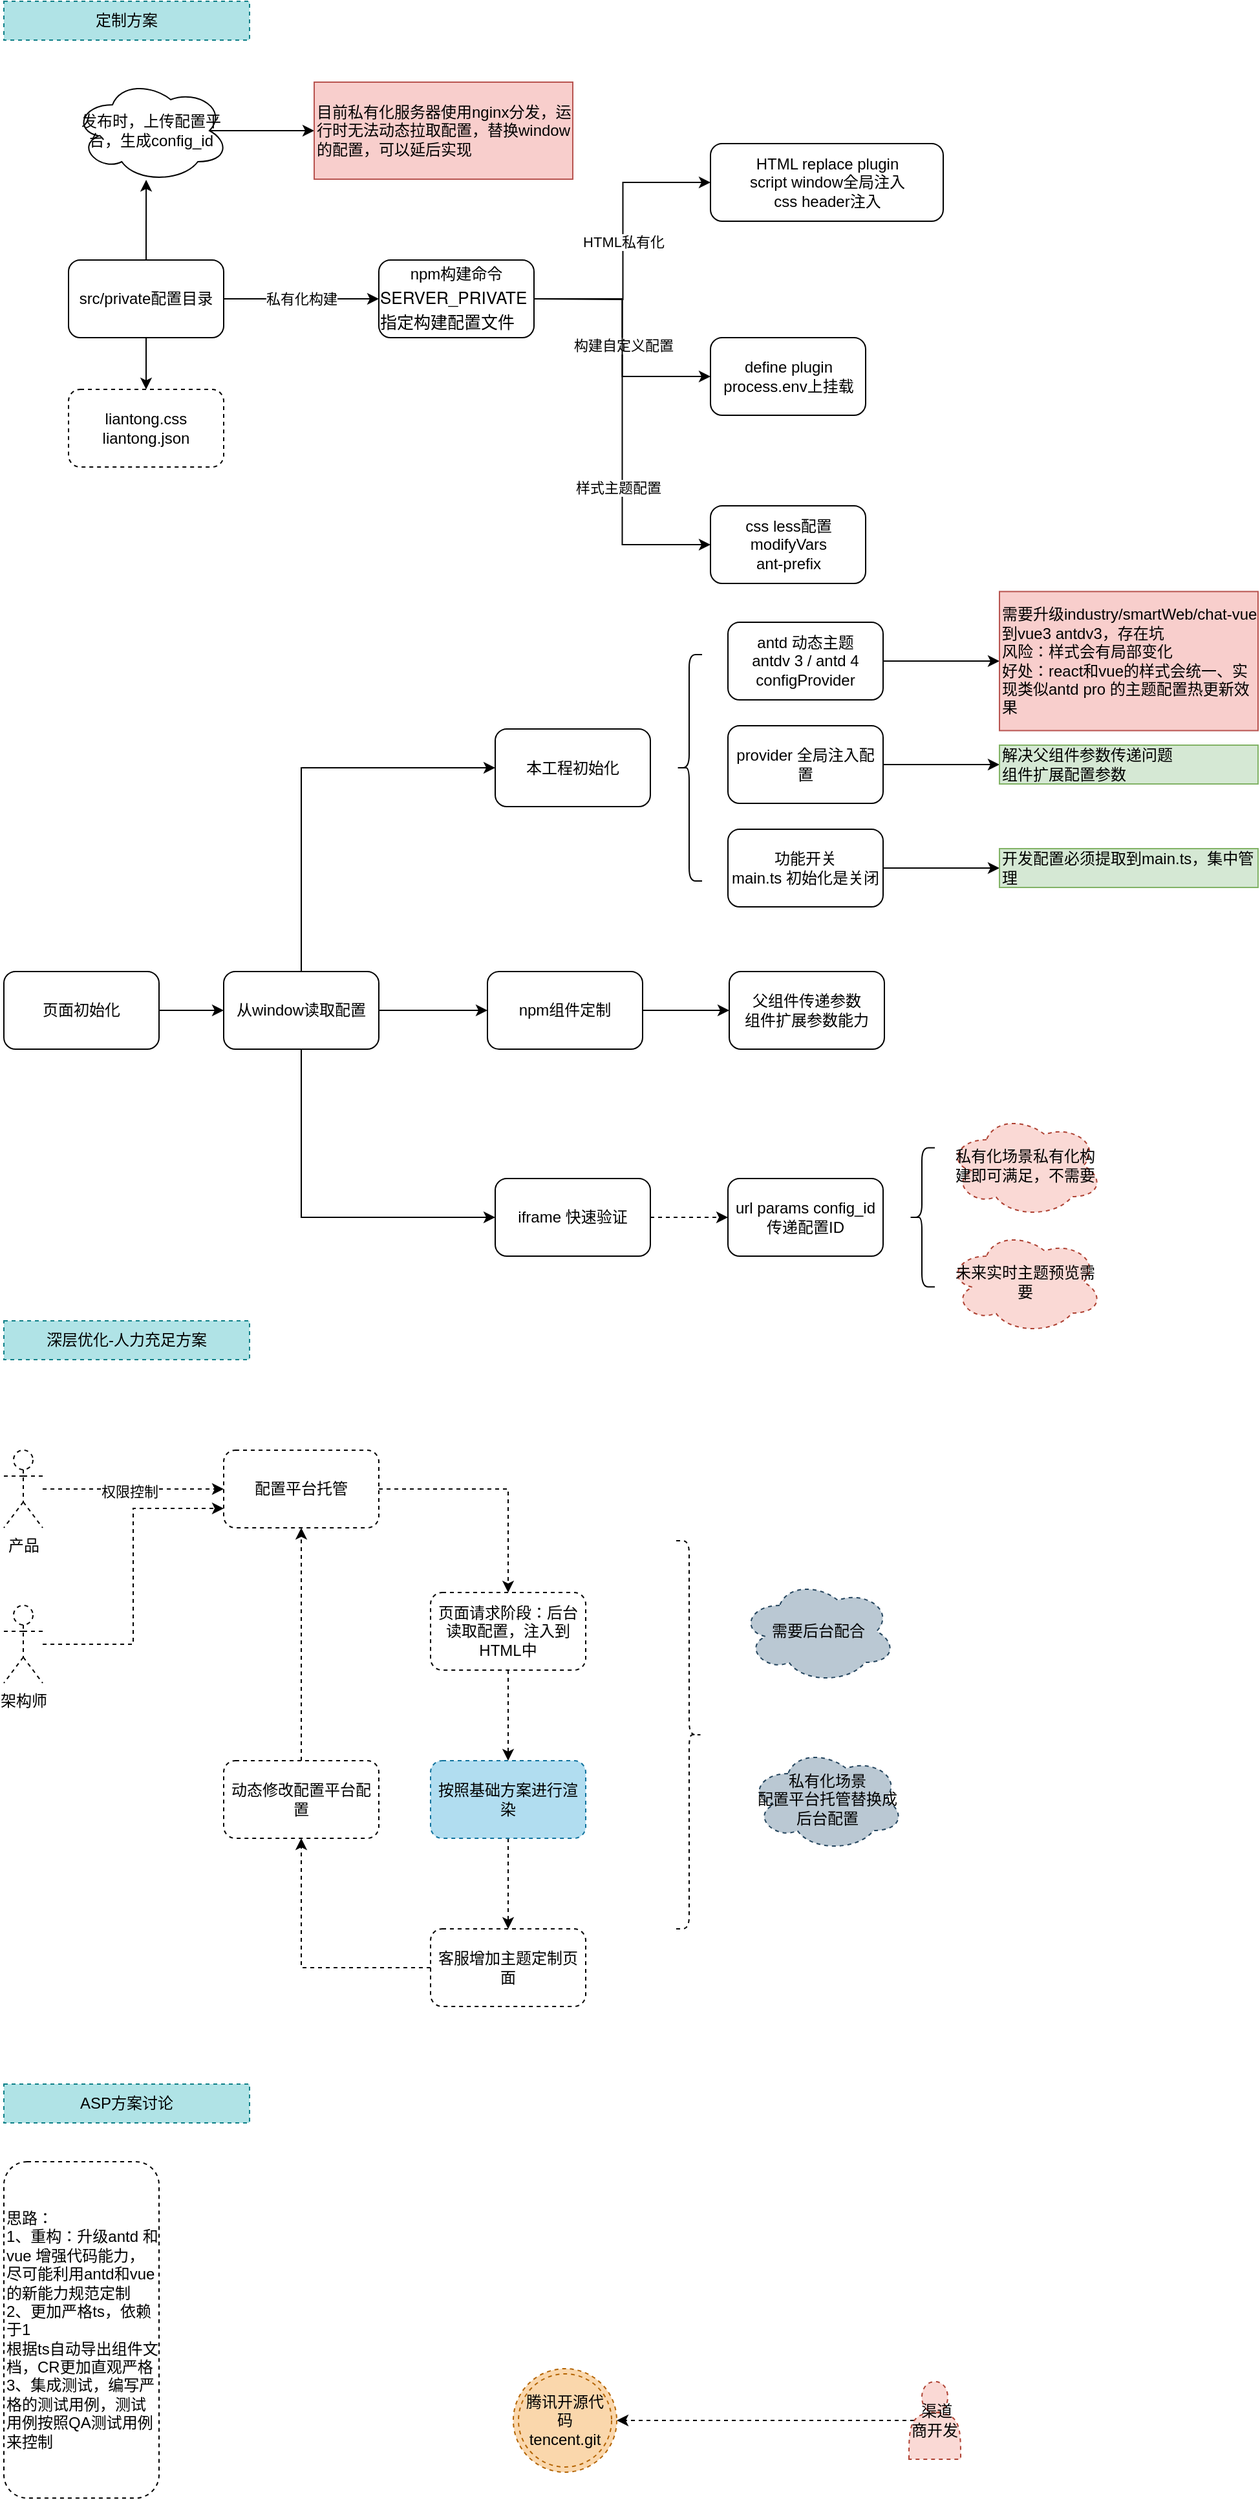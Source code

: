 <mxfile version="20.2.3" type="github" pages="2">
  <diagram id="uHuxngHkcp9PVedCGbLy" name="Page-1">
    <mxGraphModel dx="1234" dy="1906" grid="1" gridSize="10" guides="1" tooltips="1" connect="1" arrows="1" fold="1" page="1" pageScale="1" pageWidth="827" pageHeight="1169" math="0" shadow="0">
      <root>
        <mxCell id="0" />
        <mxCell id="1" parent="0" />
        <mxCell id="WGHQ0hbwyn-cSJ5vNgxJ-5" value="私有化构建" style="edgeStyle=orthogonalEdgeStyle;rounded=0;orthogonalLoop=1;jettySize=auto;html=1;exitX=1;exitY=0.5;exitDx=0;exitDy=0;entryX=0;entryY=0.5;entryDx=0;entryDy=0;" parent="1" source="WGHQ0hbwyn-cSJ5vNgxJ-1" target="WGHQ0hbwyn-cSJ5vNgxJ-2" edge="1">
          <mxGeometry relative="1" as="geometry" />
        </mxCell>
        <mxCell id="WGHQ0hbwyn-cSJ5vNgxJ-30" style="edgeStyle=orthogonalEdgeStyle;rounded=0;orthogonalLoop=1;jettySize=auto;html=1;exitX=0.5;exitY=0;exitDx=0;exitDy=0;entryX=0.467;entryY=0.975;entryDx=0;entryDy=0;entryPerimeter=0;" parent="1" source="WGHQ0hbwyn-cSJ5vNgxJ-1" target="WGHQ0hbwyn-cSJ5vNgxJ-4" edge="1">
          <mxGeometry relative="1" as="geometry" />
        </mxCell>
        <mxCell id="WGHQ0hbwyn-cSJ5vNgxJ-37" style="edgeStyle=orthogonalEdgeStyle;rounded=0;orthogonalLoop=1;jettySize=auto;html=1;exitX=0.5;exitY=1;exitDx=0;exitDy=0;entryX=0.5;entryY=0;entryDx=0;entryDy=0;" parent="1" source="WGHQ0hbwyn-cSJ5vNgxJ-1" target="WGHQ0hbwyn-cSJ5vNgxJ-36" edge="1">
          <mxGeometry relative="1" as="geometry" />
        </mxCell>
        <mxCell id="WGHQ0hbwyn-cSJ5vNgxJ-1" value="src/private配置目录" style="rounded=1;whiteSpace=wrap;html=1;" parent="1" vertex="1">
          <mxGeometry x="90" y="170" width="120" height="60" as="geometry" />
        </mxCell>
        <mxCell id="WGHQ0hbwyn-cSJ5vNgxJ-6" value="HTML私有化" style="edgeStyle=orthogonalEdgeStyle;rounded=0;orthogonalLoop=1;jettySize=auto;html=1;entryX=0;entryY=0.5;entryDx=0;entryDy=0;" parent="1" target="WGHQ0hbwyn-cSJ5vNgxJ-3" edge="1">
          <mxGeometry relative="1" as="geometry">
            <mxPoint x="450" y="200" as="sourcePoint" />
          </mxGeometry>
        </mxCell>
        <mxCell id="WGHQ0hbwyn-cSJ5vNgxJ-11" style="edgeStyle=orthogonalEdgeStyle;rounded=0;orthogonalLoop=1;jettySize=auto;html=1;exitX=1;exitY=0.5;exitDx=0;exitDy=0;" parent="1" source="WGHQ0hbwyn-cSJ5vNgxJ-2" target="WGHQ0hbwyn-cSJ5vNgxJ-10" edge="1">
          <mxGeometry relative="1" as="geometry">
            <mxPoint x="490" y="200" as="sourcePoint" />
          </mxGeometry>
        </mxCell>
        <mxCell id="WGHQ0hbwyn-cSJ5vNgxJ-12" value="构建自定义配置" style="edgeLabel;html=1;align=center;verticalAlign=middle;resizable=0;points=[];" parent="WGHQ0hbwyn-cSJ5vNgxJ-11" vertex="1" connectable="0">
          <mxGeometry x="0.052" relative="1" as="geometry">
            <mxPoint as="offset" />
          </mxGeometry>
        </mxCell>
        <mxCell id="WGHQ0hbwyn-cSJ5vNgxJ-14" style="edgeStyle=orthogonalEdgeStyle;rounded=0;orthogonalLoop=1;jettySize=auto;html=1;exitX=1;exitY=0.5;exitDx=0;exitDy=0;entryX=0;entryY=0.5;entryDx=0;entryDy=0;" parent="1" source="WGHQ0hbwyn-cSJ5vNgxJ-2" target="WGHQ0hbwyn-cSJ5vNgxJ-13" edge="1">
          <mxGeometry relative="1" as="geometry">
            <mxPoint x="490" y="200" as="sourcePoint" />
          </mxGeometry>
        </mxCell>
        <mxCell id="WGHQ0hbwyn-cSJ5vNgxJ-15" value="样式主题配置" style="edgeLabel;html=1;align=center;verticalAlign=middle;resizable=0;points=[];" parent="WGHQ0hbwyn-cSJ5vNgxJ-14" vertex="1" connectable="0">
          <mxGeometry x="0.311" y="-4" relative="1" as="geometry">
            <mxPoint as="offset" />
          </mxGeometry>
        </mxCell>
        <mxCell id="WGHQ0hbwyn-cSJ5vNgxJ-2" value="npm构建命令&lt;br&gt;&lt;p style=&quot;margin: 0px; font-variant-numeric: normal; font-variant-east-asian: normal; font-stretch: normal; font-size: 13px; line-height: normal; font-family: &amp;quot;Helvetica Neue&amp;quot;; text-align: start;&quot; class=&quot;p1&quot;&gt;SERVER_PRIVATE 指定构建配置文件&lt;/p&gt;" style="rounded=1;whiteSpace=wrap;html=1;" parent="1" vertex="1">
          <mxGeometry x="330" y="170" width="120" height="60" as="geometry" />
        </mxCell>
        <mxCell id="WGHQ0hbwyn-cSJ5vNgxJ-3" value="HTML replace plugin&lt;br&gt;script window全局注入&lt;br&gt;css header注入" style="rounded=1;whiteSpace=wrap;html=1;" parent="1" vertex="1">
          <mxGeometry x="586.5" y="80" width="180" height="60" as="geometry" />
        </mxCell>
        <mxCell id="WGHQ0hbwyn-cSJ5vNgxJ-32" style="edgeStyle=orthogonalEdgeStyle;rounded=0;orthogonalLoop=1;jettySize=auto;html=1;exitX=0.875;exitY=0.5;exitDx=0;exitDy=0;exitPerimeter=0;entryX=0;entryY=0.5;entryDx=0;entryDy=0;" parent="1" source="WGHQ0hbwyn-cSJ5vNgxJ-4" target="WGHQ0hbwyn-cSJ5vNgxJ-31" edge="1">
          <mxGeometry relative="1" as="geometry" />
        </mxCell>
        <mxCell id="WGHQ0hbwyn-cSJ5vNgxJ-4" value="发布时，上传配置平台，生成config_id" style="ellipse;shape=cloud;whiteSpace=wrap;html=1;" parent="1" vertex="1">
          <mxGeometry x="94" y="30" width="120" height="80" as="geometry" />
        </mxCell>
        <mxCell id="WGHQ0hbwyn-cSJ5vNgxJ-16" style="edgeStyle=orthogonalEdgeStyle;rounded=0;orthogonalLoop=1;jettySize=auto;html=1;exitX=1;exitY=0.5;exitDx=0;exitDy=0;entryX=0;entryY=0.5;entryDx=0;entryDy=0;" parent="1" source="WGHQ0hbwyn-cSJ5vNgxJ-8" target="WGHQ0hbwyn-cSJ5vNgxJ-9" edge="1">
          <mxGeometry relative="1" as="geometry" />
        </mxCell>
        <mxCell id="WGHQ0hbwyn-cSJ5vNgxJ-8" value="页面初始化" style="rounded=1;whiteSpace=wrap;html=1;" parent="1" vertex="1">
          <mxGeometry x="40" y="720" width="120" height="60" as="geometry" />
        </mxCell>
        <mxCell id="WGHQ0hbwyn-cSJ5vNgxJ-26" style="edgeStyle=orthogonalEdgeStyle;rounded=0;orthogonalLoop=1;jettySize=auto;html=1;exitX=0.5;exitY=0;exitDx=0;exitDy=0;entryX=0;entryY=0.5;entryDx=0;entryDy=0;" parent="1" source="WGHQ0hbwyn-cSJ5vNgxJ-9" target="WGHQ0hbwyn-cSJ5vNgxJ-20" edge="1">
          <mxGeometry relative="1" as="geometry" />
        </mxCell>
        <mxCell id="WGHQ0hbwyn-cSJ5vNgxJ-29" style="edgeStyle=orthogonalEdgeStyle;rounded=0;orthogonalLoop=1;jettySize=auto;html=1;exitX=1;exitY=0.5;exitDx=0;exitDy=0;entryX=0;entryY=0.5;entryDx=0;entryDy=0;" parent="1" source="WGHQ0hbwyn-cSJ5vNgxJ-9" target="WGHQ0hbwyn-cSJ5vNgxJ-28" edge="1">
          <mxGeometry relative="1" as="geometry" />
        </mxCell>
        <mxCell id="WGHQ0hbwyn-cSJ5vNgxJ-39" style="edgeStyle=orthogonalEdgeStyle;rounded=0;orthogonalLoop=1;jettySize=auto;html=1;exitX=0.5;exitY=1;exitDx=0;exitDy=0;entryX=0;entryY=0.5;entryDx=0;entryDy=0;" parent="1" source="WGHQ0hbwyn-cSJ5vNgxJ-9" target="WGHQ0hbwyn-cSJ5vNgxJ-38" edge="1">
          <mxGeometry relative="1" as="geometry" />
        </mxCell>
        <mxCell id="WGHQ0hbwyn-cSJ5vNgxJ-9" value="从window读取配置" style="rounded=1;whiteSpace=wrap;html=1;" parent="1" vertex="1">
          <mxGeometry x="210" y="720" width="120" height="60" as="geometry" />
        </mxCell>
        <mxCell id="WGHQ0hbwyn-cSJ5vNgxJ-10" value="define plugin&lt;br&gt;process.env上挂载" style="rounded=1;whiteSpace=wrap;html=1;" parent="1" vertex="1">
          <mxGeometry x="586.5" y="230" width="120" height="60" as="geometry" />
        </mxCell>
        <mxCell id="WGHQ0hbwyn-cSJ5vNgxJ-13" value="css less配置 modifyVars&lt;br&gt;ant-prefix" style="rounded=1;whiteSpace=wrap;html=1;" parent="1" vertex="1">
          <mxGeometry x="586.5" y="360" width="120" height="60" as="geometry" />
        </mxCell>
        <mxCell id="WGHQ0hbwyn-cSJ5vNgxJ-25" style="edgeStyle=orthogonalEdgeStyle;rounded=0;orthogonalLoop=1;jettySize=auto;html=1;exitX=1;exitY=0.5;exitDx=0;exitDy=0;entryX=0;entryY=0.5;entryDx=0;entryDy=0;" parent="1" source="WGHQ0hbwyn-cSJ5vNgxJ-17" target="WGHQ0hbwyn-cSJ5vNgxJ-24" edge="1">
          <mxGeometry relative="1" as="geometry" />
        </mxCell>
        <mxCell id="WGHQ0hbwyn-cSJ5vNgxJ-17" value="antd 动态主题&lt;br&gt;antdv 3 / antd 4 configProvider" style="rounded=1;whiteSpace=wrap;html=1;" parent="1" vertex="1">
          <mxGeometry x="600" y="450" width="120" height="60" as="geometry" />
        </mxCell>
        <mxCell id="WGHQ0hbwyn-cSJ5vNgxJ-18" value="" style="shape=curlyBracket;whiteSpace=wrap;html=1;rounded=1;" parent="1" vertex="1">
          <mxGeometry x="560" y="475" width="20" height="175" as="geometry" />
        </mxCell>
        <mxCell id="WGHQ0hbwyn-cSJ5vNgxJ-23" style="edgeStyle=orthogonalEdgeStyle;rounded=0;orthogonalLoop=1;jettySize=auto;html=1;exitX=1;exitY=0.5;exitDx=0;exitDy=0;entryX=0;entryY=0.5;entryDx=0;entryDy=0;" parent="1" source="WGHQ0hbwyn-cSJ5vNgxJ-19" target="WGHQ0hbwyn-cSJ5vNgxJ-22" edge="1">
          <mxGeometry relative="1" as="geometry" />
        </mxCell>
        <mxCell id="WGHQ0hbwyn-cSJ5vNgxJ-19" value="provider 全局注入配置" style="rounded=1;whiteSpace=wrap;html=1;" parent="1" vertex="1">
          <mxGeometry x="600" y="530" width="120" height="60" as="geometry" />
        </mxCell>
        <mxCell id="WGHQ0hbwyn-cSJ5vNgxJ-20" value="本工程初始化" style="rounded=1;whiteSpace=wrap;html=1;" parent="1" vertex="1">
          <mxGeometry x="420" y="532.5" width="120" height="60" as="geometry" />
        </mxCell>
        <mxCell id="WGHQ0hbwyn-cSJ5vNgxJ-22" value="解决父组件参数传递问题&lt;br&gt;组件扩展配置参数" style="text;html=1;strokeColor=#82b366;fillColor=#d5e8d4;align=left;verticalAlign=middle;whiteSpace=wrap;rounded=0;" parent="1" vertex="1">
          <mxGeometry x="810" y="545" width="200" height="30" as="geometry" />
        </mxCell>
        <mxCell id="WGHQ0hbwyn-cSJ5vNgxJ-24" value="需要升级industry/smartWeb/chat-vue到vue3 antdv3，存在坑&lt;br&gt;风险：样式会有局部变化&lt;br&gt;好处：react和vue的样式会统一、实现类似antd pro 的主题配置热更新效果" style="text;html=1;strokeColor=#b85450;fillColor=#f8cecc;align=left;verticalAlign=middle;whiteSpace=wrap;rounded=0;" parent="1" vertex="1">
          <mxGeometry x="810" y="426.25" width="200" height="107.5" as="geometry" />
        </mxCell>
        <mxCell id="WGHQ0hbwyn-cSJ5vNgxJ-34" style="edgeStyle=orthogonalEdgeStyle;rounded=0;orthogonalLoop=1;jettySize=auto;html=1;exitX=1;exitY=0.5;exitDx=0;exitDy=0;entryX=0;entryY=0.5;entryDx=0;entryDy=0;" parent="1" source="WGHQ0hbwyn-cSJ5vNgxJ-27" target="WGHQ0hbwyn-cSJ5vNgxJ-33" edge="1">
          <mxGeometry relative="1" as="geometry" />
        </mxCell>
        <mxCell id="WGHQ0hbwyn-cSJ5vNgxJ-27" value="功能开关&lt;br&gt;main.ts 初始化是关闭" style="rounded=1;whiteSpace=wrap;html=1;" parent="1" vertex="1">
          <mxGeometry x="600" y="610" width="120" height="60" as="geometry" />
        </mxCell>
        <mxCell id="WGHQ0hbwyn-cSJ5vNgxJ-40" style="edgeStyle=orthogonalEdgeStyle;rounded=0;orthogonalLoop=1;jettySize=auto;html=1;exitX=1;exitY=0.5;exitDx=0;exitDy=0;entryX=0;entryY=0.5;entryDx=0;entryDy=0;" parent="1" source="WGHQ0hbwyn-cSJ5vNgxJ-28" target="WGHQ0hbwyn-cSJ5vNgxJ-35" edge="1">
          <mxGeometry relative="1" as="geometry" />
        </mxCell>
        <mxCell id="WGHQ0hbwyn-cSJ5vNgxJ-28" value="npm组件定制" style="rounded=1;whiteSpace=wrap;html=1;" parent="1" vertex="1">
          <mxGeometry x="414" y="720" width="120" height="60" as="geometry" />
        </mxCell>
        <mxCell id="WGHQ0hbwyn-cSJ5vNgxJ-31" value="目前私有化服务器使用nginx分发，运行时无法动态拉取配置，替换window的配置，可以延后实现" style="text;html=1;strokeColor=#b85450;fillColor=#f8cecc;align=left;verticalAlign=middle;whiteSpace=wrap;rounded=0;" parent="1" vertex="1">
          <mxGeometry x="280" y="32.5" width="200" height="75" as="geometry" />
        </mxCell>
        <mxCell id="WGHQ0hbwyn-cSJ5vNgxJ-33" value="开发配置必须提取到main.ts，集中管理" style="text;html=1;strokeColor=#82b366;fillColor=#d5e8d4;align=left;verticalAlign=middle;whiteSpace=wrap;rounded=0;" parent="1" vertex="1">
          <mxGeometry x="810" y="625" width="200" height="30" as="geometry" />
        </mxCell>
        <mxCell id="WGHQ0hbwyn-cSJ5vNgxJ-35" value="父组件传递参数&lt;br&gt;组件扩展参数能力" style="rounded=1;whiteSpace=wrap;html=1;" parent="1" vertex="1">
          <mxGeometry x="601" y="720" width="120" height="60" as="geometry" />
        </mxCell>
        <mxCell id="WGHQ0hbwyn-cSJ5vNgxJ-36" value="liantong.css&lt;br&gt;liantong.json" style="rounded=1;whiteSpace=wrap;html=1;dashed=1;" parent="1" vertex="1">
          <mxGeometry x="90" y="270" width="120" height="60" as="geometry" />
        </mxCell>
        <mxCell id="WGHQ0hbwyn-cSJ5vNgxJ-43" style="edgeStyle=orthogonalEdgeStyle;rounded=0;orthogonalLoop=1;jettySize=auto;html=1;exitX=1;exitY=0.5;exitDx=0;exitDy=0;entryX=0;entryY=0.5;entryDx=0;entryDy=0;dashed=1;" parent="1" source="WGHQ0hbwyn-cSJ5vNgxJ-38" target="WGHQ0hbwyn-cSJ5vNgxJ-42" edge="1">
          <mxGeometry relative="1" as="geometry" />
        </mxCell>
        <mxCell id="WGHQ0hbwyn-cSJ5vNgxJ-38" value="iframe 快速验证" style="rounded=1;whiteSpace=wrap;html=1;" parent="1" vertex="1">
          <mxGeometry x="420" y="880" width="120" height="60" as="geometry" />
        </mxCell>
        <mxCell id="WGHQ0hbwyn-cSJ5vNgxJ-41" value="私有化场景私有化构建即可满足，不需要" style="ellipse;shape=cloud;whiteSpace=wrap;html=1;dashed=1;fillColor=#fad9d5;strokeColor=#ae4132;" parent="1" vertex="1">
          <mxGeometry x="770" y="830" width="120" height="80" as="geometry" />
        </mxCell>
        <mxCell id="WGHQ0hbwyn-cSJ5vNgxJ-42" value="url params config_id&lt;br&gt;传递配置ID" style="rounded=1;whiteSpace=wrap;html=1;" parent="1" vertex="1">
          <mxGeometry x="600" y="880" width="120" height="60" as="geometry" />
        </mxCell>
        <mxCell id="WGHQ0hbwyn-cSJ5vNgxJ-44" value="未来实时主题预览需要" style="ellipse;shape=cloud;whiteSpace=wrap;html=1;dashed=1;fillColor=#fad9d5;strokeColor=#ae4132;" parent="1" vertex="1">
          <mxGeometry x="770" y="920" width="120" height="80" as="geometry" />
        </mxCell>
        <mxCell id="WGHQ0hbwyn-cSJ5vNgxJ-45" value="" style="shape=curlyBracket;whiteSpace=wrap;html=1;rounded=1;size=0.5;" parent="1" vertex="1">
          <mxGeometry x="740" y="856.25" width="20" height="107.5" as="geometry" />
        </mxCell>
        <mxCell id="WGHQ0hbwyn-cSJ5vNgxJ-46" value="深层优化-人力充足方案" style="text;html=1;strokeColor=#0e8088;fillColor=#b0e3e6;align=center;verticalAlign=middle;whiteSpace=wrap;rounded=0;dashed=1;" parent="1" vertex="1">
          <mxGeometry x="40" y="990" width="190" height="30" as="geometry" />
        </mxCell>
        <mxCell id="WGHQ0hbwyn-cSJ5vNgxJ-49" style="edgeStyle=orthogonalEdgeStyle;rounded=0;orthogonalLoop=1;jettySize=auto;html=1;exitX=1;exitY=0.5;exitDx=0;exitDy=0;entryX=0.5;entryY=0;entryDx=0;entryDy=0;dashed=1;" parent="1" source="WGHQ0hbwyn-cSJ5vNgxJ-47" target="WGHQ0hbwyn-cSJ5vNgxJ-48" edge="1">
          <mxGeometry relative="1" as="geometry" />
        </mxCell>
        <mxCell id="WGHQ0hbwyn-cSJ5vNgxJ-47" value="配置平台托管" style="rounded=1;whiteSpace=wrap;html=1;dashed=1;" parent="1" vertex="1">
          <mxGeometry x="210" y="1090" width="120" height="60" as="geometry" />
        </mxCell>
        <mxCell id="WGHQ0hbwyn-cSJ5vNgxJ-51" style="edgeStyle=orthogonalEdgeStyle;rounded=0;orthogonalLoop=1;jettySize=auto;html=1;exitX=0.5;exitY=1;exitDx=0;exitDy=0;entryX=0.5;entryY=0;entryDx=0;entryDy=0;dashed=1;" parent="1" source="WGHQ0hbwyn-cSJ5vNgxJ-48" target="WGHQ0hbwyn-cSJ5vNgxJ-50" edge="1">
          <mxGeometry relative="1" as="geometry" />
        </mxCell>
        <mxCell id="WGHQ0hbwyn-cSJ5vNgxJ-48" value="页面请求阶段：后台读取配置，注入到HTML中" style="rounded=1;whiteSpace=wrap;html=1;dashed=1;" parent="1" vertex="1">
          <mxGeometry x="370" y="1200" width="120" height="60" as="geometry" />
        </mxCell>
        <mxCell id="WGHQ0hbwyn-cSJ5vNgxJ-54" style="edgeStyle=orthogonalEdgeStyle;rounded=0;orthogonalLoop=1;jettySize=auto;html=1;exitX=0.5;exitY=1;exitDx=0;exitDy=0;entryX=0.5;entryY=0;entryDx=0;entryDy=0;dashed=1;" parent="1" source="WGHQ0hbwyn-cSJ5vNgxJ-50" target="WGHQ0hbwyn-cSJ5vNgxJ-53" edge="1">
          <mxGeometry relative="1" as="geometry" />
        </mxCell>
        <mxCell id="WGHQ0hbwyn-cSJ5vNgxJ-50" value="按照基础方案进行渲染" style="rounded=1;whiteSpace=wrap;html=1;dashed=1;fillColor=#b1ddf0;strokeColor=#10739e;" parent="1" vertex="1">
          <mxGeometry x="370" y="1330" width="120" height="60" as="geometry" />
        </mxCell>
        <mxCell id="WGHQ0hbwyn-cSJ5vNgxJ-56" style="edgeStyle=orthogonalEdgeStyle;rounded=0;orthogonalLoop=1;jettySize=auto;html=1;exitX=0.5;exitY=0;exitDx=0;exitDy=0;dashed=1;" parent="1" source="WGHQ0hbwyn-cSJ5vNgxJ-52" target="WGHQ0hbwyn-cSJ5vNgxJ-47" edge="1">
          <mxGeometry relative="1" as="geometry" />
        </mxCell>
        <mxCell id="WGHQ0hbwyn-cSJ5vNgxJ-52" value="动态修改配置平台配置" style="rounded=1;whiteSpace=wrap;html=1;dashed=1;" parent="1" vertex="1">
          <mxGeometry x="210" y="1330" width="120" height="60" as="geometry" />
        </mxCell>
        <mxCell id="WGHQ0hbwyn-cSJ5vNgxJ-55" style="edgeStyle=orthogonalEdgeStyle;rounded=0;orthogonalLoop=1;jettySize=auto;html=1;exitX=0;exitY=0.5;exitDx=0;exitDy=0;dashed=1;" parent="1" source="WGHQ0hbwyn-cSJ5vNgxJ-53" target="WGHQ0hbwyn-cSJ5vNgxJ-52" edge="1">
          <mxGeometry relative="1" as="geometry" />
        </mxCell>
        <mxCell id="WGHQ0hbwyn-cSJ5vNgxJ-53" value="客服增加主题定制页面" style="rounded=1;whiteSpace=wrap;html=1;dashed=1;" parent="1" vertex="1">
          <mxGeometry x="370" y="1460" width="120" height="60" as="geometry" />
        </mxCell>
        <mxCell id="WGHQ0hbwyn-cSJ5vNgxJ-57" value="需要后台配合" style="ellipse;shape=cloud;whiteSpace=wrap;html=1;dashed=1;fillColor=#bac8d3;strokeColor=#23445d;" parent="1" vertex="1">
          <mxGeometry x="610" y="1190" width="120" height="80" as="geometry" />
        </mxCell>
        <mxCell id="WGHQ0hbwyn-cSJ5vNgxJ-58" value="私有化场景&lt;br&gt;配置平台托管替换成后台配置" style="ellipse;shape=cloud;whiteSpace=wrap;html=1;dashed=1;fillColor=#bac8d3;strokeColor=#23445d;" parent="1" vertex="1">
          <mxGeometry x="616.5" y="1320" width="120" height="80" as="geometry" />
        </mxCell>
        <mxCell id="WGHQ0hbwyn-cSJ5vNgxJ-61" style="edgeStyle=orthogonalEdgeStyle;rounded=0;orthogonalLoop=1;jettySize=auto;html=1;entryX=0;entryY=0.75;entryDx=0;entryDy=0;dashed=1;" parent="1" source="WGHQ0hbwyn-cSJ5vNgxJ-59" target="WGHQ0hbwyn-cSJ5vNgxJ-47" edge="1">
          <mxGeometry relative="1" as="geometry" />
        </mxCell>
        <mxCell id="WGHQ0hbwyn-cSJ5vNgxJ-59" value="架构师" style="shape=umlActor;verticalLabelPosition=bottom;verticalAlign=top;html=1;outlineConnect=0;dashed=1;" parent="1" vertex="1">
          <mxGeometry x="40" y="1210" width="30" height="60" as="geometry" />
        </mxCell>
        <mxCell id="WGHQ0hbwyn-cSJ5vNgxJ-62" style="edgeStyle=orthogonalEdgeStyle;rounded=0;orthogonalLoop=1;jettySize=auto;html=1;entryX=0;entryY=0.5;entryDx=0;entryDy=0;dashed=1;" parent="1" source="WGHQ0hbwyn-cSJ5vNgxJ-60" target="WGHQ0hbwyn-cSJ5vNgxJ-47" edge="1">
          <mxGeometry relative="1" as="geometry" />
        </mxCell>
        <mxCell id="WGHQ0hbwyn-cSJ5vNgxJ-63" value="权限控制" style="edgeLabel;html=1;align=center;verticalAlign=middle;resizable=0;points=[];" parent="WGHQ0hbwyn-cSJ5vNgxJ-62" vertex="1" connectable="0">
          <mxGeometry x="-0.043" y="-1" relative="1" as="geometry">
            <mxPoint y="1" as="offset" />
          </mxGeometry>
        </mxCell>
        <mxCell id="WGHQ0hbwyn-cSJ5vNgxJ-60" value="产品" style="shape=umlActor;verticalLabelPosition=bottom;verticalAlign=top;html=1;outlineConnect=0;dashed=1;" parent="1" vertex="1">
          <mxGeometry x="40" y="1090" width="30" height="60" as="geometry" />
        </mxCell>
        <mxCell id="WGHQ0hbwyn-cSJ5vNgxJ-64" value="" style="shape=curlyBracket;whiteSpace=wrap;html=1;rounded=1;flipH=1;dashed=1;" parent="1" vertex="1">
          <mxGeometry x="560" y="1160" width="20" height="300" as="geometry" />
        </mxCell>
        <mxCell id="WGHQ0hbwyn-cSJ5vNgxJ-65" value="定制方案" style="text;html=1;strokeColor=#0e8088;fillColor=#b0e3e6;align=center;verticalAlign=middle;whiteSpace=wrap;rounded=0;dashed=1;" parent="1" vertex="1">
          <mxGeometry x="40" y="-30" width="190" height="30" as="geometry" />
        </mxCell>
        <mxCell id="WGHQ0hbwyn-cSJ5vNgxJ-66" value="ASP方案讨论" style="text;html=1;strokeColor=#0e8088;fillColor=#b0e3e6;align=center;verticalAlign=middle;whiteSpace=wrap;rounded=0;dashed=1;" parent="1" vertex="1">
          <mxGeometry x="40" y="1580" width="190" height="30" as="geometry" />
        </mxCell>
        <mxCell id="WGHQ0hbwyn-cSJ5vNgxJ-67" value="腾讯开源代码&lt;br&gt;tencent.git" style="ellipse;shape=doubleEllipse;whiteSpace=wrap;html=1;aspect=fixed;dashed=1;fillColor=#fad7ac;strokeColor=#b46504;" parent="1" vertex="1">
          <mxGeometry x="434" y="1800" width="80" height="80" as="geometry" />
        </mxCell>
        <mxCell id="WGHQ0hbwyn-cSJ5vNgxJ-69" style="edgeStyle=orthogonalEdgeStyle;rounded=0;orthogonalLoop=1;jettySize=auto;html=1;exitX=0.1;exitY=0.5;exitDx=0;exitDy=0;exitPerimeter=0;entryX=1;entryY=0.5;entryDx=0;entryDy=0;dashed=1;" parent="1" source="WGHQ0hbwyn-cSJ5vNgxJ-68" target="WGHQ0hbwyn-cSJ5vNgxJ-67" edge="1">
          <mxGeometry relative="1" as="geometry" />
        </mxCell>
        <mxCell id="WGHQ0hbwyn-cSJ5vNgxJ-68" value="&amp;nbsp;渠道商开发" style="shape=actor;whiteSpace=wrap;html=1;dashed=1;fillColor=#fad9d5;strokeColor=#ae4132;" parent="1" vertex="1">
          <mxGeometry x="740" y="1810" width="40" height="60" as="geometry" />
        </mxCell>
        <mxCell id="WGHQ0hbwyn-cSJ5vNgxJ-70" value="思路：&lt;br&gt;1、重构：升级antd 和 vue 增强代码能力，尽可能利用antd和vue的新能力规范定制&lt;br&gt;2、更加严格ts，依赖于1&lt;br&gt;根据ts自动导出组件文档，CR更加直观严格&lt;br&gt;3、集成测试，编写严格的测试用例，测试用例按照QA测试用例来控制&lt;br&gt;" style="rounded=1;whiteSpace=wrap;html=1;dashed=1;align=left;" parent="1" vertex="1">
          <mxGeometry x="40" y="1640" width="120" height="260" as="geometry" />
        </mxCell>
      </root>
    </mxGraphModel>
  </diagram>
  <diagram id="A9AkT2OMkABCieQYZJb5" name="第 2 页">
    <mxGraphModel dx="1234" dy="737" grid="1" gridSize="10" guides="1" tooltips="1" connect="1" arrows="1" fold="1" page="1" pageScale="1" pageWidth="827" pageHeight="1169" math="0" shadow="0">
      <root>
        <mxCell id="0" />
        <mxCell id="1" parent="0" />
        <mxCell id="_VAX8HDmhliVcVTFk6uk-1" value="文本客服的项目结构" style="text;html=1;strokeColor=#82b366;fillColor=#d5e8d4;align=center;verticalAlign=middle;whiteSpace=wrap;rounded=0;fontSize=16;" vertex="1" parent="1">
          <mxGeometry x="30" y="30" width="160" height="50" as="geometry" />
        </mxCell>
        <mxCell id="_VAX8HDmhliVcVTFk6uk-13" style="edgeStyle=orthogonalEdgeStyle;rounded=0;orthogonalLoop=1;jettySize=auto;html=1;exitX=1;exitY=0.5;exitDx=0;exitDy=0;dashed=1;fontSize=16;fontColor=#FF3399;strokeColor=#000000;" edge="1" parent="1" source="_VAX8HDmhliVcVTFk6uk-2" target="_VAX8HDmhliVcVTFk6uk-12">
          <mxGeometry relative="1" as="geometry" />
        </mxCell>
        <mxCell id="_VAX8HDmhliVcVTFk6uk-14" value="PC端H5 iframe" style="edgeLabel;html=1;align=center;verticalAlign=middle;resizable=0;points=[];fontSize=16;fontColor=#FF3399;" vertex="1" connectable="0" parent="_VAX8HDmhliVcVTFk6uk-13">
          <mxGeometry x="-0.125" y="-1" relative="1" as="geometry">
            <mxPoint y="1" as="offset" />
          </mxGeometry>
        </mxCell>
        <mxCell id="_VAX8HDmhliVcVTFk6uk-2" value="IndustryPlatform" style="rounded=1;whiteSpace=wrap;html=1;fontSize=16;fillColor=#fff2cc;strokeColor=#d6b656;" vertex="1" parent="1">
          <mxGeometry x="320" y="140" width="150" height="60" as="geometry" />
        </mxCell>
        <mxCell id="_VAX8HDmhliVcVTFk6uk-3" value="" style="rounded=1;whiteSpace=wrap;html=1;fontSize=16;aspect=fixed;fillColor=#1ba1e2;strokeColor=#006EAF;fontColor=#ffffff;" vertex="1" parent="1">
          <mxGeometry x="660" y="40" width="60" height="30" as="geometry" />
        </mxCell>
        <mxCell id="_VAX8HDmhliVcVTFk6uk-4" value="React 项目" style="text;html=1;strokeColor=none;fillColor=none;align=left;verticalAlign=middle;whiteSpace=wrap;rounded=0;fontSize=16;" vertex="1" parent="1">
          <mxGeometry x="730" y="40" width="90" height="30" as="geometry" />
        </mxCell>
        <mxCell id="_VAX8HDmhliVcVTFk6uk-5" value="" style="rounded=1;whiteSpace=wrap;html=1;fontSize=16;aspect=fixed;fillColor=#fff2cc;strokeColor=#d6b656;" vertex="1" parent="1">
          <mxGeometry x="660" y="90" width="60" height="30" as="geometry" />
        </mxCell>
        <mxCell id="_VAX8HDmhliVcVTFk6uk-6" value="Vue 项目" style="text;html=1;strokeColor=none;fillColor=none;align=left;verticalAlign=middle;whiteSpace=wrap;rounded=0;fontSize=16;" vertex="1" parent="1">
          <mxGeometry x="730" y="90" width="90" height="30" as="geometry" />
        </mxCell>
        <mxCell id="_VAX8HDmhliVcVTFk6uk-10" style="edgeStyle=orthogonalEdgeStyle;rounded=0;orthogonalLoop=1;jettySize=auto;html=1;exitX=0.5;exitY=0;exitDx=0;exitDy=0;entryX=0;entryY=0.5;entryDx=0;entryDy=0;fontSize=16;dashed=1;strokeColor=#000000;" edge="1" parent="1" source="_VAX8HDmhliVcVTFk6uk-7" target="_VAX8HDmhliVcVTFk6uk-2">
          <mxGeometry relative="1" as="geometry" />
        </mxCell>
        <mxCell id="_VAX8HDmhliVcVTFk6uk-11" value="微前端&lt;br&gt;URL加载" style="edgeLabel;html=1;align=center;verticalAlign=middle;resizable=0;points=[];fontSize=16;fontColor=#FF3399;" vertex="1" connectable="0" parent="_VAX8HDmhliVcVTFk6uk-10">
          <mxGeometry x="-0.074" y="-1" relative="1" as="geometry">
            <mxPoint as="offset" />
          </mxGeometry>
        </mxCell>
        <mxCell id="_VAX8HDmhliVcVTFk6uk-7" value="SmartContactCMS" style="rounded=1;whiteSpace=wrap;html=1;fontSize=16;fillColor=#1ba1e2;strokeColor=#006EAF;fontColor=#ffffff;" vertex="1" parent="1">
          <mxGeometry x="100" y="280" width="150" height="60" as="geometry" />
        </mxCell>
        <mxCell id="_VAX8HDmhliVcVTFk6uk-12" value="ChatWeb" style="rounded=1;whiteSpace=wrap;html=1;fontSize=16;fillColor=#fff2cc;strokeColor=#d6b656;" vertex="1" parent="1">
          <mxGeometry x="630" y="140" width="150" height="60" as="geometry" />
        </mxCell>
        <mxCell id="_VAX8HDmhliVcVTFk6uk-16" style="edgeStyle=orthogonalEdgeStyle;rounded=0;orthogonalLoop=1;jettySize=auto;html=1;exitX=0;exitY=0.5;exitDx=0;exitDy=0;dashed=1;fontSize=16;fontColor=#FF3399;strokeColor=#000000;" edge="1" parent="1" source="_VAX8HDmhliVcVTFk6uk-15" target="_VAX8HDmhliVcVTFk6uk-2">
          <mxGeometry relative="1" as="geometry" />
        </mxCell>
        <mxCell id="_VAX8HDmhliVcVTFk6uk-17" value="NPM 引入" style="edgeLabel;html=1;align=center;verticalAlign=middle;resizable=0;points=[];fontSize=16;fontColor=#FF3399;" vertex="1" connectable="0" parent="_VAX8HDmhliVcVTFk6uk-16">
          <mxGeometry x="0.431" relative="1" as="geometry">
            <mxPoint y="1" as="offset" />
          </mxGeometry>
        </mxCell>
        <mxCell id="_VAX8HDmhliVcVTFk6uk-21" style="edgeStyle=orthogonalEdgeStyle;rounded=0;orthogonalLoop=1;jettySize=auto;html=1;exitX=1;exitY=0.5;exitDx=0;exitDy=0;entryX=0.5;entryY=1;entryDx=0;entryDy=0;dashed=1;fontSize=16;fontColor=#FF3399;strokeColor=#000000;" edge="1" parent="1" source="_VAX8HDmhliVcVTFk6uk-15" target="_VAX8HDmhliVcVTFk6uk-12">
          <mxGeometry relative="1" as="geometry" />
        </mxCell>
        <mxCell id="_VAX8HDmhliVcVTFk6uk-15" value="Chat-Vue" style="rounded=1;whiteSpace=wrap;html=1;fontSize=16;fillColor=#fff2cc;strokeColor=#d6b656;" vertex="1" parent="1">
          <mxGeometry x="450" y="440" width="150" height="60" as="geometry" />
        </mxCell>
        <mxCell id="_VAX8HDmhliVcVTFk6uk-22" value="NPM 引入" style="edgeLabel;html=1;align=center;verticalAlign=middle;resizable=0;points=[];fontSize=16;fontColor=#FF3399;" vertex="1" connectable="0" parent="1">
          <mxGeometry x="405" y="310" as="geometry">
            <mxPoint x="313" y="-23" as="offset" />
          </mxGeometry>
        </mxCell>
        <mxCell id="_VAX8HDmhliVcVTFk6uk-23" value="&lt;span style=&quot;font-family: Helvetica; font-size: 16px; font-style: normal; font-variant-ligatures: normal; font-variant-caps: normal; font-weight: 400; letter-spacing: normal; orphans: 2; text-align: center; text-indent: 0px; text-transform: none; widows: 2; word-spacing: 0px; -webkit-text-stroke-width: 0px; background-color: rgb(248, 249, 250); text-decoration-thickness: initial; text-decoration-style: initial; text-decoration-color: initial; float: none; display: inline !important;&quot;&gt;IndustryPlatform：文本客服配置端&lt;br&gt;ChatWeb: 文本客服H5&lt;br&gt;Chat-Vue: 客服聊天组件&lt;br&gt;SmartContactCMS: 微前端React引入页面&lt;br&gt;&lt;/span&gt;" style="text;whiteSpace=wrap;html=1;fontSize=16;fontColor=#0000CC;" vertex="1" parent="1">
          <mxGeometry x="60" y="400" width="260" height="40" as="geometry" />
        </mxCell>
      </root>
    </mxGraphModel>
  </diagram>
</mxfile>
